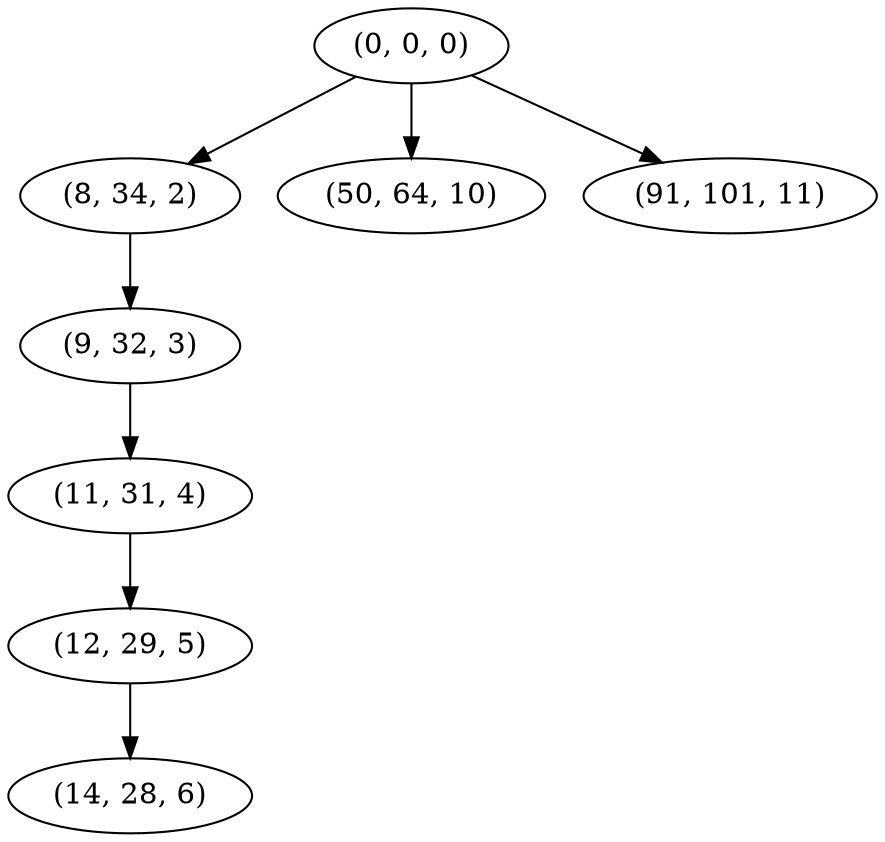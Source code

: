 digraph tree {
    "(0, 0, 0)";
    "(8, 34, 2)";
    "(9, 32, 3)";
    "(11, 31, 4)";
    "(12, 29, 5)";
    "(14, 28, 6)";
    "(50, 64, 10)";
    "(91, 101, 11)";
    "(0, 0, 0)" -> "(8, 34, 2)";
    "(0, 0, 0)" -> "(50, 64, 10)";
    "(0, 0, 0)" -> "(91, 101, 11)";
    "(8, 34, 2)" -> "(9, 32, 3)";
    "(9, 32, 3)" -> "(11, 31, 4)";
    "(11, 31, 4)" -> "(12, 29, 5)";
    "(12, 29, 5)" -> "(14, 28, 6)";
}
